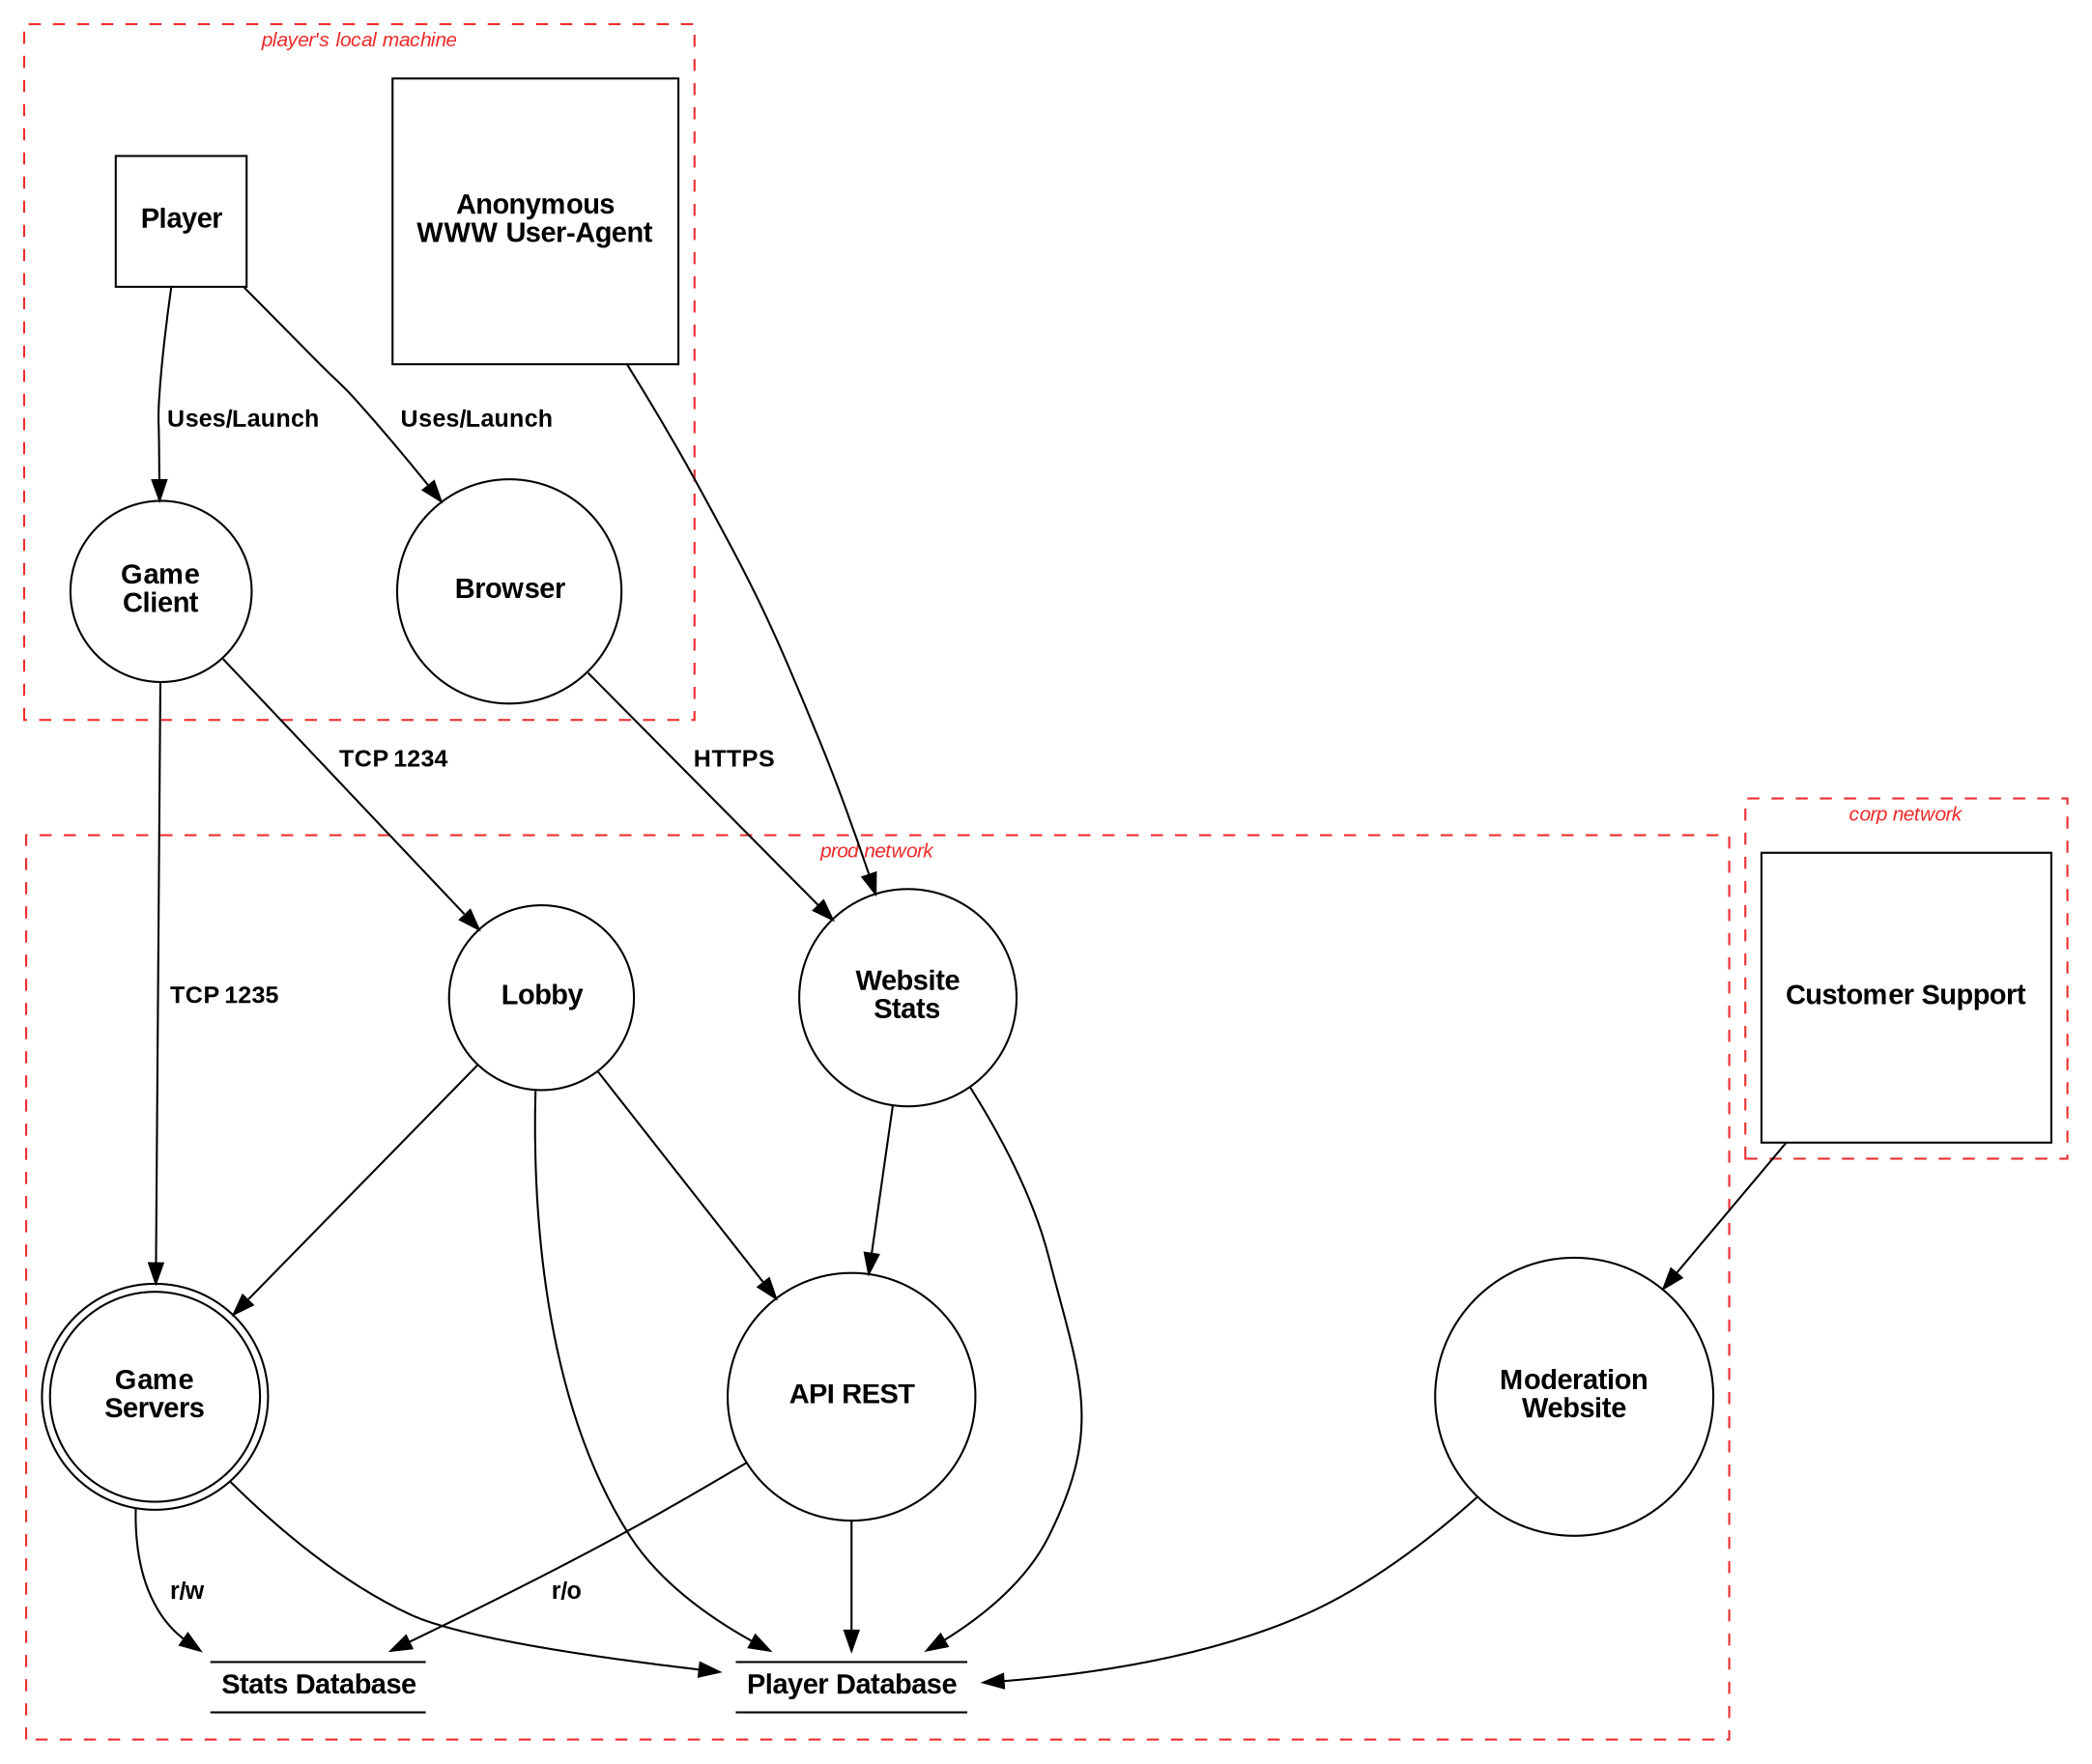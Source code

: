 digraph tm {
	graph [
	fontname = Arial;
	fontsize = 14;
	]
	node [
	fontname = Arial;
	fontsize = 14;
	rankdir = lr;
	]
	edge [
	shape = none;
	fontname = Arial;
	fontsize = 12;
	]
	labelloc = "t";
	fontsize = 20;
	nodesep = 1;

subgraph cluster_fbeabbaffbddabbabcfedb {
	graph [
		fontsize = 10;
		fontcolor = firebrick2;
		style = dashed;
		color = firebrick2;
		label = <<i>player's local machine</i>>;
	]

fbcaeddddeefdddddaa [
	shape = square;
	label = <<table border="0" cellborder="0" cellpadding="2"><tr><td><b>Player</b></td></tr></table>>;
]
bbdaeeabfbcadceebcadaebc [
	shape = square;
	label = <<table border="0" cellborder="0" cellpadding="2"><tr><td><b>Anonymous<br/>WWW User-Agent</b></td></tr></table>>;
]
eeacbebacadfdaeabacaddc [
	shape = circle
	color = black
	label = <<table border="0" cellborder="0" cellpadding="2"><tr><td><b>Game<br/>Client</b></td></tr></table>>;
]
bdddedacabacdfeddffdaadd [
	shape = circle
	color = black
	label = <<table border="0" cellborder="0" cellpadding="2"><tr><td><b>Browser</b></td></tr></table>>;
]

}

subgraph cluster_fbacafbcbcedbcdfdbaffce {
	graph [
		fontsize = 10;
		fontcolor = firebrick2;
		style = dashed;
		color = firebrick2;
		label = <<i>corp network</i>>;
	]

eabceadefdfcedfdedbf [
	shape = square;
	label = <<table border="0" cellborder="0" cellpadding="2"><tr><td><b>Customer Support</b></td></tr></table>>;
]

}

subgraph cluster_ebadbbacbbbedfbcbfaabfe {
	graph [
		fontsize = 10;
		fontcolor = firebrick2;
		style = dashed;
		color = firebrick2;
		label = <<i>prod network</i>>;
	]

aaadadabaedafcbfbfcaf [
	shape = circle
	color = black
	label = <<table border="0" cellborder="0" cellpadding="2"><tr><td><b>Website<br/>Stats</b></td></tr></table>>;
]
abadddfbbebffeabdaecdddcdefedb [
	shape = circle
	color = black
	label = <<table border="0" cellborder="0" cellpadding="2"><tr><td><b>Lobby</b></td></tr></table>>;
]
caecbddedafabcdeefbbfacddfefd [
	shape = doublecircle;
	color = black;

	label = <<table border="0" cellborder="0" cellpadding="2"><tr><td><font color="black"><b>Game<br/>Servers</b></font></td></tr></table>>;
]
fdedbaafbdebedfaaceeadebccb [
	shape = circle
	color = black
	label = <<table border="0" cellborder="0" cellpadding="2"><tr><td><b>Moderation<br/>Website</b></td></tr></table>>;
]
cafbafcaeebacedecccaccfa [
	shape = circle
	color = black
	label = <<table border="0" cellborder="0" cellpadding="2"><tr><td><b>API REST</b></td></tr></table>>;
]
eaafdccecbcfaabcc [
	shape = none;
	color = black;
	label = <<table sides="TB" cellborder="0" cellpadding="2"><tr><td><font color="black"><b>Player Database</b></font></td></tr></table>>;
]
aefaafefabdabbbfefa [
	shape = none;
	color = black;
	label = <<table sides="TB" cellborder="0" cellpadding="2"><tr><td><font color="black"><b>Stats Database</b></font></td></tr></table>>;
]

}

	fbcaeddddeefdddddaa -> eeacbebacadfdaeabacaddc [
		color = black;
		label = <<table border="0" cellborder="0" cellpadding="2"><tr><td><font color ="black"><b>Uses/Launch</b></font></td></tr></table>>;
	]
	fbcaeddddeefdddddaa -> bdddedacabacdfeddffdaadd [
		color = black;
		label = <<table border="0" cellborder="0" cellpadding="2"><tr><td><font color ="black"><b>Uses/Launch</b></font></td></tr></table>>;
	]
	bbdaeeabfbcadceebcadaebc -> aaadadabaedafcbfbfcaf [
		color = black;
		label = <<table border="0" cellborder="0" cellpadding="2"><tr><td><font color ="black"><b> </b></font></td></tr></table>>;
	]
	bdddedacabacdfeddffdaadd -> aaadadabaedafcbfbfcaf [
		color = black;
		label = <<table border="0" cellborder="0" cellpadding="2"><tr><td><font color ="black"><b>HTTPS</b></font></td></tr></table>>;
	]
	aaadadabaedafcbfbfcaf -> cafbafcaeebacedecccaccfa [
		color = black;
		label = <<table border="0" cellborder="0" cellpadding="2"><tr><td><font color ="black"><b> </b></font></td></tr></table>>;
	]
	aaadadabaedafcbfbfcaf -> eaafdccecbcfaabcc [
		color = black;
		label = <<table border="0" cellborder="0" cellpadding="2"><tr><td><font color ="black"><b> </b></font></td></tr></table>>;
	]
	eeacbebacadfdaeabacaddc -> abadddfbbebffeabdaecdddcdefedb [
		color = black;
		label = <<table border="0" cellborder="0" cellpadding="2"><tr><td><font color ="black"><b>TCP 1234</b></font></td></tr></table>>;
	]
	eeacbebacadfdaeabacaddc -> caecbddedafabcdeefbbfacddfefd [
		color = black;
		label = <<table border="0" cellborder="0" cellpadding="2"><tr><td><font color ="black"><b>TCP 1235</b></font></td></tr></table>>;
	]
	abadddfbbebffeabdaecdddcdefedb -> caecbddedafabcdeefbbfacddfefd [
		color = black;
		label = <<table border="0" cellborder="0" cellpadding="2"><tr><td><font color ="black"><b> </b></font></td></tr></table>>;
	]
	abadddfbbebffeabdaecdddcdefedb -> eaafdccecbcfaabcc [
		color = black;
		label = <<table border="0" cellborder="0" cellpadding="2"><tr><td><font color ="black"><b> </b></font></td></tr></table>>;
	]
	abadddfbbebffeabdaecdddcdefedb -> cafbafcaeebacedecccaccfa [
		color = black;
		label = <<table border="0" cellborder="0" cellpadding="2"><tr><td><font color ="black"><b> </b></font></td></tr></table>>;
	]
	fdedbaafbdebedfaaceeadebccb -> eaafdccecbcfaabcc [
		color = black;
		label = <<table border="0" cellborder="0" cellpadding="2"><tr><td><font color ="black"><b> </b></font></td></tr></table>>;
	]
	eabceadefdfcedfdedbf -> fdedbaafbdebedfaaceeadebccb [
		color = black;
		label = <<table border="0" cellborder="0" cellpadding="2"><tr><td><font color ="black"><b> </b></font></td></tr></table>>;
	]
	caecbddedafabcdeefbbfacddfefd -> aefaafefabdabbbfefa [
		color = black;
		label = <<table border="0" cellborder="0" cellpadding="2"><tr><td><font color ="black"><b>r/w</b></font></td></tr></table>>;
	]
	caecbddedafabcdeefbbfacddfefd -> eaafdccecbcfaabcc [
		color = black;
		label = <<table border="0" cellborder="0" cellpadding="2"><tr><td><font color ="black"><b> </b></font></td></tr></table>>;
	]
	cafbafcaeebacedecccaccfa -> aefaafefabdabbbfefa [
		color = black;
		label = <<table border="0" cellborder="0" cellpadding="2"><tr><td><font color ="black"><b>r/o</b></font></td></tr></table>>;
	]
	cafbafcaeebacedecccaccfa -> eaafdccecbcfaabcc [
		color = black;
		label = <<table border="0" cellborder="0" cellpadding="2"><tr><td><font color ="black"><b> </b></font></td></tr></table>>;
	]
}
